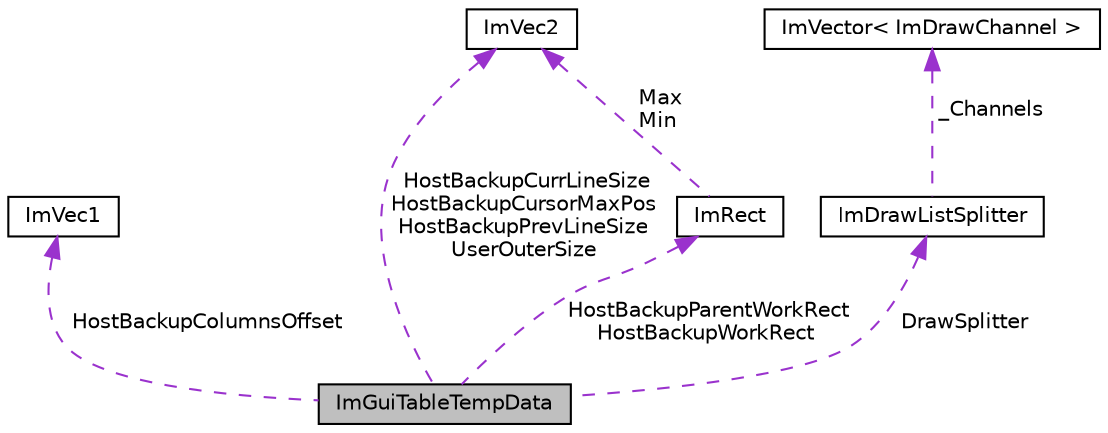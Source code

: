 digraph "ImGuiTableTempData"
{
 // LATEX_PDF_SIZE
  edge [fontname="Helvetica",fontsize="10",labelfontname="Helvetica",labelfontsize="10"];
  node [fontname="Helvetica",fontsize="10",shape=record];
  Node1 [label="ImGuiTableTempData",height=0.2,width=0.4,color="black", fillcolor="grey75", style="filled", fontcolor="black",tooltip=" "];
  Node2 -> Node1 [dir="back",color="darkorchid3",fontsize="10",style="dashed",label=" HostBackupColumnsOffset" ];
  Node2 [label="ImVec1",height=0.2,width=0.4,color="black", fillcolor="white", style="filled",URL="$struct_im_vec1.html",tooltip=" "];
  Node3 -> Node1 [dir="back",color="darkorchid3",fontsize="10",style="dashed",label=" HostBackupCurrLineSize\nHostBackupCursorMaxPos\nHostBackupPrevLineSize\nUserOuterSize" ];
  Node3 [label="ImVec2",height=0.2,width=0.4,color="black", fillcolor="white", style="filled",URL="$struct_im_vec2.html",tooltip=" "];
  Node4 -> Node1 [dir="back",color="darkorchid3",fontsize="10",style="dashed",label=" HostBackupParentWorkRect\nHostBackupWorkRect" ];
  Node4 [label="ImRect",height=0.2,width=0.4,color="black", fillcolor="white", style="filled",URL="$struct_im_rect.html",tooltip=" "];
  Node3 -> Node4 [dir="back",color="darkorchid3",fontsize="10",style="dashed",label=" Max\nMin" ];
  Node5 -> Node1 [dir="back",color="darkorchid3",fontsize="10",style="dashed",label=" DrawSplitter" ];
  Node5 [label="ImDrawListSplitter",height=0.2,width=0.4,color="black", fillcolor="white", style="filled",URL="$struct_im_draw_list_splitter.html",tooltip=" "];
  Node6 -> Node5 [dir="back",color="darkorchid3",fontsize="10",style="dashed",label=" _Channels" ];
  Node6 [label="ImVector\< ImDrawChannel \>",height=0.2,width=0.4,color="black", fillcolor="white", style="filled",URL="$struct_im_vector.html",tooltip=" "];
}
